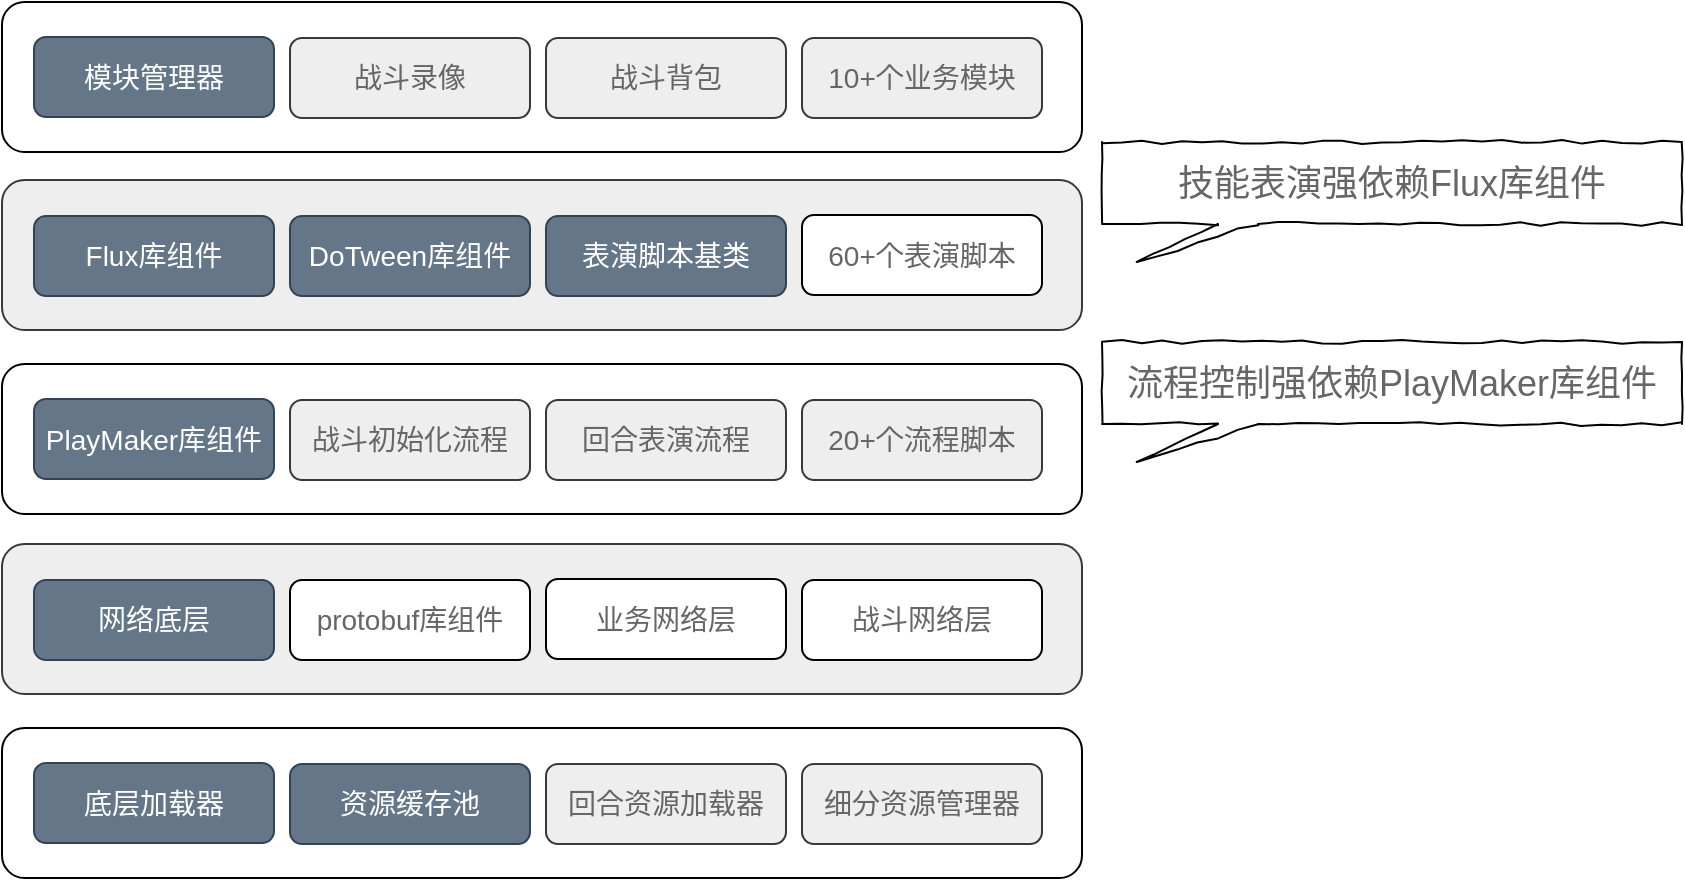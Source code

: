 <mxfile version="12.8.4" type="github">
  <diagram id="-Knro7iIvr_-B3o6s4ao" name="第 1 页">
    <mxGraphModel dx="1422" dy="704" grid="1" gridSize="10" guides="1" tooltips="1" connect="1" arrows="1" fold="1" page="1" pageScale="1" pageWidth="827" pageHeight="1169" math="0" shadow="0">
      <root>
        <mxCell id="0" />
        <mxCell id="1" parent="0" />
        <mxCell id="aUfQGK8bXhrhn-6a5ReO-55" value="" style="group" parent="1" vertex="1" connectable="0">
          <mxGeometry x="40" y="519" width="540" height="75" as="geometry" />
        </mxCell>
        <mxCell id="aUfQGK8bXhrhn-6a5ReO-20" value="&lt;font color=&quot;#ffffff&quot;&gt;&lt;span style=&quot;font-size: 18px&quot;&gt;&lt;br&gt;&lt;/span&gt;&lt;/font&gt;" style="rounded=1;whiteSpace=wrap;html=1;fillColor=#eeeeee;strokeColor=#36393d;" parent="aUfQGK8bXhrhn-6a5ReO-55" vertex="1">
          <mxGeometry width="540" height="75" as="geometry" />
        </mxCell>
        <mxCell id="aUfQGK8bXhrhn-6a5ReO-22" value="&lt;span style=&quot;text-align: left ; white-space: nowrap&quot;&gt;&lt;font color=&quot;#666666&quot; style=&quot;font-size: 14px&quot;&gt;60+个表演脚本&lt;/font&gt;&lt;br&gt;&lt;/span&gt;" style="rounded=1;whiteSpace=wrap;html=1;" parent="aUfQGK8bXhrhn-6a5ReO-55" vertex="1">
          <mxGeometry x="400" y="17.5" width="120" height="40" as="geometry" />
        </mxCell>
        <mxCell id="aUfQGK8bXhrhn-6a5ReO-23" value="&lt;span style=&quot;text-align: left ; white-space: nowrap&quot;&gt;&lt;font color=&quot;#ffffff&quot;&gt;&lt;font style=&quot;font-size: 14px&quot;&gt;Flux库组件&lt;/font&gt;&lt;br&gt;&lt;/font&gt;&lt;/span&gt;" style="rounded=1;whiteSpace=wrap;html=1;fillColor=#647687;strokeColor=#314354;fontColor=#ffffff;" parent="aUfQGK8bXhrhn-6a5ReO-55" vertex="1">
          <mxGeometry x="16" y="18" width="120" height="40" as="geometry" />
        </mxCell>
        <mxCell id="aUfQGK8bXhrhn-6a5ReO-24" value="&lt;span style=&quot;text-align: left ; white-space: nowrap&quot;&gt;&lt;font color=&quot;#ffffff&quot;&gt;&lt;font style=&quot;font-size: 14px&quot;&gt;DoTween库组件&lt;/font&gt;&lt;br&gt;&lt;/font&gt;&lt;/span&gt;" style="rounded=1;whiteSpace=wrap;html=1;fillColor=#647687;strokeColor=#314354;fontColor=#ffffff;" parent="aUfQGK8bXhrhn-6a5ReO-55" vertex="1">
          <mxGeometry x="144" y="18" width="120" height="40" as="geometry" />
        </mxCell>
        <mxCell id="aUfQGK8bXhrhn-6a5ReO-38" value="&lt;span style=&quot;text-align: left ; white-space: nowrap&quot;&gt;&lt;font color=&quot;#ffffff&quot;&gt;&lt;font style=&quot;font-size: 14px&quot;&gt;表演脚本基类&lt;/font&gt;&lt;br&gt;&lt;/font&gt;&lt;/span&gt;" style="rounded=1;whiteSpace=wrap;html=1;fillColor=#647687;strokeColor=#314354;fontColor=#ffffff;" parent="aUfQGK8bXhrhn-6a5ReO-55" vertex="1">
          <mxGeometry x="272" y="18" width="120" height="40" as="geometry" />
        </mxCell>
        <mxCell id="aUfQGK8bXhrhn-6a5ReO-56" value="" style="group" parent="1" vertex="1" connectable="0">
          <mxGeometry x="40" y="611" width="540" height="75" as="geometry" />
        </mxCell>
        <mxCell id="aUfQGK8bXhrhn-6a5ReO-9" value="&lt;font color=&quot;#ffffff&quot;&gt;&lt;span style=&quot;font-size: 18px&quot;&gt;&lt;br&gt;&lt;/span&gt;&lt;/font&gt;" style="rounded=1;whiteSpace=wrap;html=1;" parent="aUfQGK8bXhrhn-6a5ReO-56" vertex="1">
          <mxGeometry width="540" height="75" as="geometry" />
        </mxCell>
        <mxCell id="aUfQGK8bXhrhn-6a5ReO-15" value="&lt;font style=&quot;font-size: 14px&quot;&gt;&lt;span style=&quot;text-align: left ; white-space: nowrap&quot;&gt;&lt;font color=&quot;#ffffff&quot; style=&quot;font-size: 14px&quot;&gt;PlayMaker库&lt;/font&gt;&lt;/span&gt;&lt;span style=&quot;color: rgb(255 , 255 , 255) ; text-align: left ; white-space: nowrap&quot;&gt;组件&lt;/span&gt;&lt;/font&gt;&lt;span style=&quot;text-align: left ; white-space: nowrap&quot;&gt;&lt;font color=&quot;#ffffff&quot;&gt;&lt;br&gt;&lt;/font&gt;&lt;/span&gt;" style="rounded=1;whiteSpace=wrap;html=1;fillColor=#647687;strokeColor=#314354;fontColor=#ffffff;" parent="aUfQGK8bXhrhn-6a5ReO-56" vertex="1">
          <mxGeometry x="16" y="17.5" width="120" height="40" as="geometry" />
        </mxCell>
        <mxCell id="aUfQGK8bXhrhn-6a5ReO-16" value="&lt;span style=&quot;text-align: left ; white-space: nowrap&quot;&gt;&lt;font color=&quot;#666666&quot; style=&quot;font-size: 14px&quot;&gt;战斗初始化流程&lt;/font&gt;&lt;br&gt;&lt;/span&gt;" style="rounded=1;whiteSpace=wrap;html=1;fillColor=#eeeeee;strokeColor=#36393d;" parent="aUfQGK8bXhrhn-6a5ReO-56" vertex="1">
          <mxGeometry x="144" y="18" width="120" height="40" as="geometry" />
        </mxCell>
        <mxCell id="aUfQGK8bXhrhn-6a5ReO-61" value="&lt;span style=&quot;text-align: left ; white-space: nowrap&quot;&gt;&lt;font color=&quot;#666666&quot; style=&quot;font-size: 14px&quot;&gt;20+个流程脚本&lt;/font&gt;&lt;br&gt;&lt;/span&gt;" style="rounded=1;whiteSpace=wrap;html=1;fillColor=#eeeeee;strokeColor=#36393d;" parent="aUfQGK8bXhrhn-6a5ReO-56" vertex="1">
          <mxGeometry x="400" y="18" width="120" height="40" as="geometry" />
        </mxCell>
        <mxCell id="aUfQGK8bXhrhn-6a5ReO-62" value="&lt;span style=&quot;text-align: left ; white-space: nowrap&quot;&gt;&lt;font color=&quot;#666666&quot; style=&quot;font-size: 14px&quot;&gt;回合表演流程&lt;/font&gt;&lt;br&gt;&lt;/span&gt;" style="rounded=1;whiteSpace=wrap;html=1;fillColor=#eeeeee;strokeColor=#36393d;" parent="aUfQGK8bXhrhn-6a5ReO-56" vertex="1">
          <mxGeometry x="272" y="18" width="120" height="40" as="geometry" />
        </mxCell>
        <mxCell id="aUfQGK8bXhrhn-6a5ReO-57" value="" style="group" parent="1" vertex="1" connectable="0">
          <mxGeometry x="40" y="701" width="540" height="75" as="geometry" />
        </mxCell>
        <mxCell id="aUfQGK8bXhrhn-6a5ReO-28" value="&lt;font color=&quot;#ffffff&quot;&gt;&lt;span style=&quot;font-size: 18px&quot;&gt;&lt;br&gt;&lt;/span&gt;&lt;/font&gt;" style="rounded=1;whiteSpace=wrap;html=1;fillColor=#eeeeee;strokeColor=#36393d;" parent="aUfQGK8bXhrhn-6a5ReO-57" vertex="1">
          <mxGeometry width="540" height="75" as="geometry" />
        </mxCell>
        <mxCell id="aUfQGK8bXhrhn-6a5ReO-29" value="&lt;span style=&quot;text-align: left ; white-space: nowrap&quot;&gt;&lt;font color=&quot;#666666&quot; style=&quot;font-size: 14px&quot;&gt;业务网络层&lt;/font&gt;&lt;br&gt;&lt;/span&gt;" style="rounded=1;whiteSpace=wrap;html=1;" parent="aUfQGK8bXhrhn-6a5ReO-57" vertex="1">
          <mxGeometry x="272" y="17.5" width="120" height="40" as="geometry" />
        </mxCell>
        <mxCell id="aUfQGK8bXhrhn-6a5ReO-30" value="&lt;span style=&quot;text-align: left ; white-space: nowrap&quot;&gt;&lt;font color=&quot;#ffffff&quot;&gt;&lt;font style=&quot;font-size: 14px&quot;&gt;网络底层&lt;/font&gt;&lt;br&gt;&lt;/font&gt;&lt;/span&gt;" style="rounded=1;whiteSpace=wrap;html=1;fillColor=#647687;strokeColor=#314354;fontColor=#ffffff;" parent="aUfQGK8bXhrhn-6a5ReO-57" vertex="1">
          <mxGeometry x="16" y="18" width="120" height="40" as="geometry" />
        </mxCell>
        <mxCell id="aUfQGK8bXhrhn-6a5ReO-36" value="&lt;span style=&quot;text-align: left ; white-space: nowrap&quot;&gt;&lt;font color=&quot;#666666&quot; style=&quot;font-size: 14px&quot;&gt;战斗网络层&lt;/font&gt;&lt;br&gt;&lt;/span&gt;" style="rounded=1;whiteSpace=wrap;html=1;" parent="aUfQGK8bXhrhn-6a5ReO-57" vertex="1">
          <mxGeometry x="400" y="18" width="120" height="40" as="geometry" />
        </mxCell>
        <mxCell id="aUfQGK8bXhrhn-6a5ReO-50" value="&lt;span style=&quot;text-align: left ; white-space: nowrap&quot;&gt;&lt;font color=&quot;#666666&quot; style=&quot;font-size: 14px&quot;&gt;protobuf库组件&lt;/font&gt;&lt;br&gt;&lt;/span&gt;" style="rounded=1;whiteSpace=wrap;html=1;" parent="aUfQGK8bXhrhn-6a5ReO-57" vertex="1">
          <mxGeometry x="144" y="18" width="120" height="40" as="geometry" />
        </mxCell>
        <mxCell id="aUfQGK8bXhrhn-6a5ReO-58" value="" style="group" parent="1" vertex="1" connectable="0">
          <mxGeometry x="40" y="793" width="540" height="75" as="geometry" />
        </mxCell>
        <mxCell id="aUfQGK8bXhrhn-6a5ReO-25" value="&lt;font color=&quot;#ffffff&quot;&gt;&lt;span style=&quot;font-size: 18px&quot;&gt;&lt;br&gt;&lt;/span&gt;&lt;/font&gt;" style="rounded=1;whiteSpace=wrap;html=1;" parent="aUfQGK8bXhrhn-6a5ReO-58" vertex="1">
          <mxGeometry width="540" height="75" as="geometry" />
        </mxCell>
        <mxCell id="aUfQGK8bXhrhn-6a5ReO-26" value="&lt;span style=&quot;text-align: left ; white-space: nowrap&quot;&gt;&lt;font color=&quot;#ffffff&quot;&gt;&lt;font style=&quot;font-size: 14px&quot;&gt;底层加载器&lt;/font&gt;&lt;br&gt;&lt;/font&gt;&lt;/span&gt;" style="rounded=1;whiteSpace=wrap;html=1;fillColor=#647687;strokeColor=#314354;fontColor=#ffffff;" parent="aUfQGK8bXhrhn-6a5ReO-58" vertex="1">
          <mxGeometry x="16" y="17.5" width="120" height="40" as="geometry" />
        </mxCell>
        <mxCell id="aUfQGK8bXhrhn-6a5ReO-27" value="&lt;span style=&quot;text-align: left ; white-space: nowrap&quot;&gt;&lt;font color=&quot;#666666&quot; style=&quot;font-size: 14px&quot;&gt;细分资源管理器&lt;/font&gt;&lt;br&gt;&lt;/span&gt;" style="rounded=1;whiteSpace=wrap;html=1;fillColor=#eeeeee;strokeColor=#36393d;" parent="aUfQGK8bXhrhn-6a5ReO-58" vertex="1">
          <mxGeometry x="400" y="18" width="120" height="40" as="geometry" />
        </mxCell>
        <mxCell id="aUfQGK8bXhrhn-6a5ReO-34" value="&lt;font color=&quot;#666666&quot; style=&quot;font-size: 14px&quot;&gt;回合资源加载器&lt;/font&gt;" style="rounded=1;whiteSpace=wrap;html=1;fillColor=#eeeeee;strokeColor=#36393d;" parent="aUfQGK8bXhrhn-6a5ReO-58" vertex="1">
          <mxGeometry x="272" y="18" width="120" height="40" as="geometry" />
        </mxCell>
        <mxCell id="aUfQGK8bXhrhn-6a5ReO-35" value="&lt;span style=&quot;text-align: left ; white-space: nowrap&quot;&gt;&lt;font color=&quot;#ffffff&quot;&gt;&lt;font style=&quot;font-size: 14px&quot;&gt;资源缓存池&lt;/font&gt;&lt;br&gt;&lt;/font&gt;&lt;/span&gt;" style="rounded=1;whiteSpace=wrap;html=1;fillColor=#647687;strokeColor=#314354;fontColor=#ffffff;" parent="aUfQGK8bXhrhn-6a5ReO-58" vertex="1">
          <mxGeometry x="144" y="18" width="120" height="40" as="geometry" />
        </mxCell>
        <mxCell id="aUfQGK8bXhrhn-6a5ReO-60" value="&lt;font style=&quot;font-size: 18px&quot; color=&quot;#666666&quot;&gt;技能表演强依赖Flux库组件&lt;/font&gt;" style="shape=callout;whiteSpace=wrap;html=1;perimeter=calloutPerimeter;comic=1;fillColor=none;position2=0.06;size=19;position=0.2;shadow=0;" parent="1" vertex="1">
          <mxGeometry x="590" y="500" width="290" height="60" as="geometry" />
        </mxCell>
        <mxCell id="aUfQGK8bXhrhn-6a5ReO-63" value="&lt;font style=&quot;font-size: 18px&quot; color=&quot;#666666&quot;&gt;流程控制强依赖PlayMaker库组件&lt;/font&gt;" style="shape=callout;whiteSpace=wrap;html=1;perimeter=calloutPerimeter;comic=1;fillColor=none;position2=0.06;size=19;position=0.2;shadow=0;" parent="1" vertex="1">
          <mxGeometry x="590" y="600" width="290" height="60" as="geometry" />
        </mxCell>
        <mxCell id="d2UKsgdrf2lC5DLCF3ZL-1" value="" style="group" vertex="1" connectable="0" parent="1">
          <mxGeometry x="40" y="430" width="540" height="75" as="geometry" />
        </mxCell>
        <mxCell id="d2UKsgdrf2lC5DLCF3ZL-2" value="&lt;font color=&quot;#ffffff&quot;&gt;&lt;span style=&quot;font-size: 18px&quot;&gt;&lt;br&gt;&lt;/span&gt;&lt;/font&gt;" style="rounded=1;whiteSpace=wrap;html=1;" vertex="1" parent="d2UKsgdrf2lC5DLCF3ZL-1">
          <mxGeometry width="540" height="75" as="geometry" />
        </mxCell>
        <mxCell id="d2UKsgdrf2lC5DLCF3ZL-3" value="&lt;span style=&quot;text-align: left ; white-space: nowrap&quot;&gt;&lt;font color=&quot;#ffffff&quot;&gt;&lt;span style=&quot;font-size: 14px&quot;&gt;模块管理器&lt;/span&gt;&lt;br&gt;&lt;/font&gt;&lt;/span&gt;" style="rounded=1;whiteSpace=wrap;html=1;fillColor=#647687;strokeColor=#314354;fontColor=#ffffff;" vertex="1" parent="d2UKsgdrf2lC5DLCF3ZL-1">
          <mxGeometry x="16" y="17.5" width="120" height="40" as="geometry" />
        </mxCell>
        <mxCell id="d2UKsgdrf2lC5DLCF3ZL-4" value="&lt;span style=&quot;text-align: left ; white-space: nowrap&quot;&gt;&lt;font color=&quot;#666666&quot; style=&quot;font-size: 14px&quot;&gt;战斗录像&lt;/font&gt;&lt;br&gt;&lt;/span&gt;" style="rounded=1;whiteSpace=wrap;html=1;fillColor=#eeeeee;strokeColor=#36393d;" vertex="1" parent="d2UKsgdrf2lC5DLCF3ZL-1">
          <mxGeometry x="144" y="18" width="120" height="40" as="geometry" />
        </mxCell>
        <mxCell id="d2UKsgdrf2lC5DLCF3ZL-5" value="&lt;span style=&quot;text-align: left ; white-space: nowrap&quot;&gt;&lt;font color=&quot;#666666&quot; style=&quot;font-size: 14px&quot;&gt;10+个业务模块&lt;/font&gt;&lt;br&gt;&lt;/span&gt;" style="rounded=1;whiteSpace=wrap;html=1;fillColor=#eeeeee;strokeColor=#36393d;" vertex="1" parent="d2UKsgdrf2lC5DLCF3ZL-1">
          <mxGeometry x="400" y="18" width="120" height="40" as="geometry" />
        </mxCell>
        <mxCell id="d2UKsgdrf2lC5DLCF3ZL-6" value="&lt;span style=&quot;text-align: left ; white-space: nowrap&quot;&gt;&lt;font color=&quot;#666666&quot; style=&quot;font-size: 14px&quot;&gt;战斗背包&lt;/font&gt;&lt;br&gt;&lt;/span&gt;" style="rounded=1;whiteSpace=wrap;html=1;fillColor=#eeeeee;strokeColor=#36393d;" vertex="1" parent="d2UKsgdrf2lC5DLCF3ZL-1">
          <mxGeometry x="272" y="18" width="120" height="40" as="geometry" />
        </mxCell>
      </root>
    </mxGraphModel>
  </diagram>
</mxfile>
